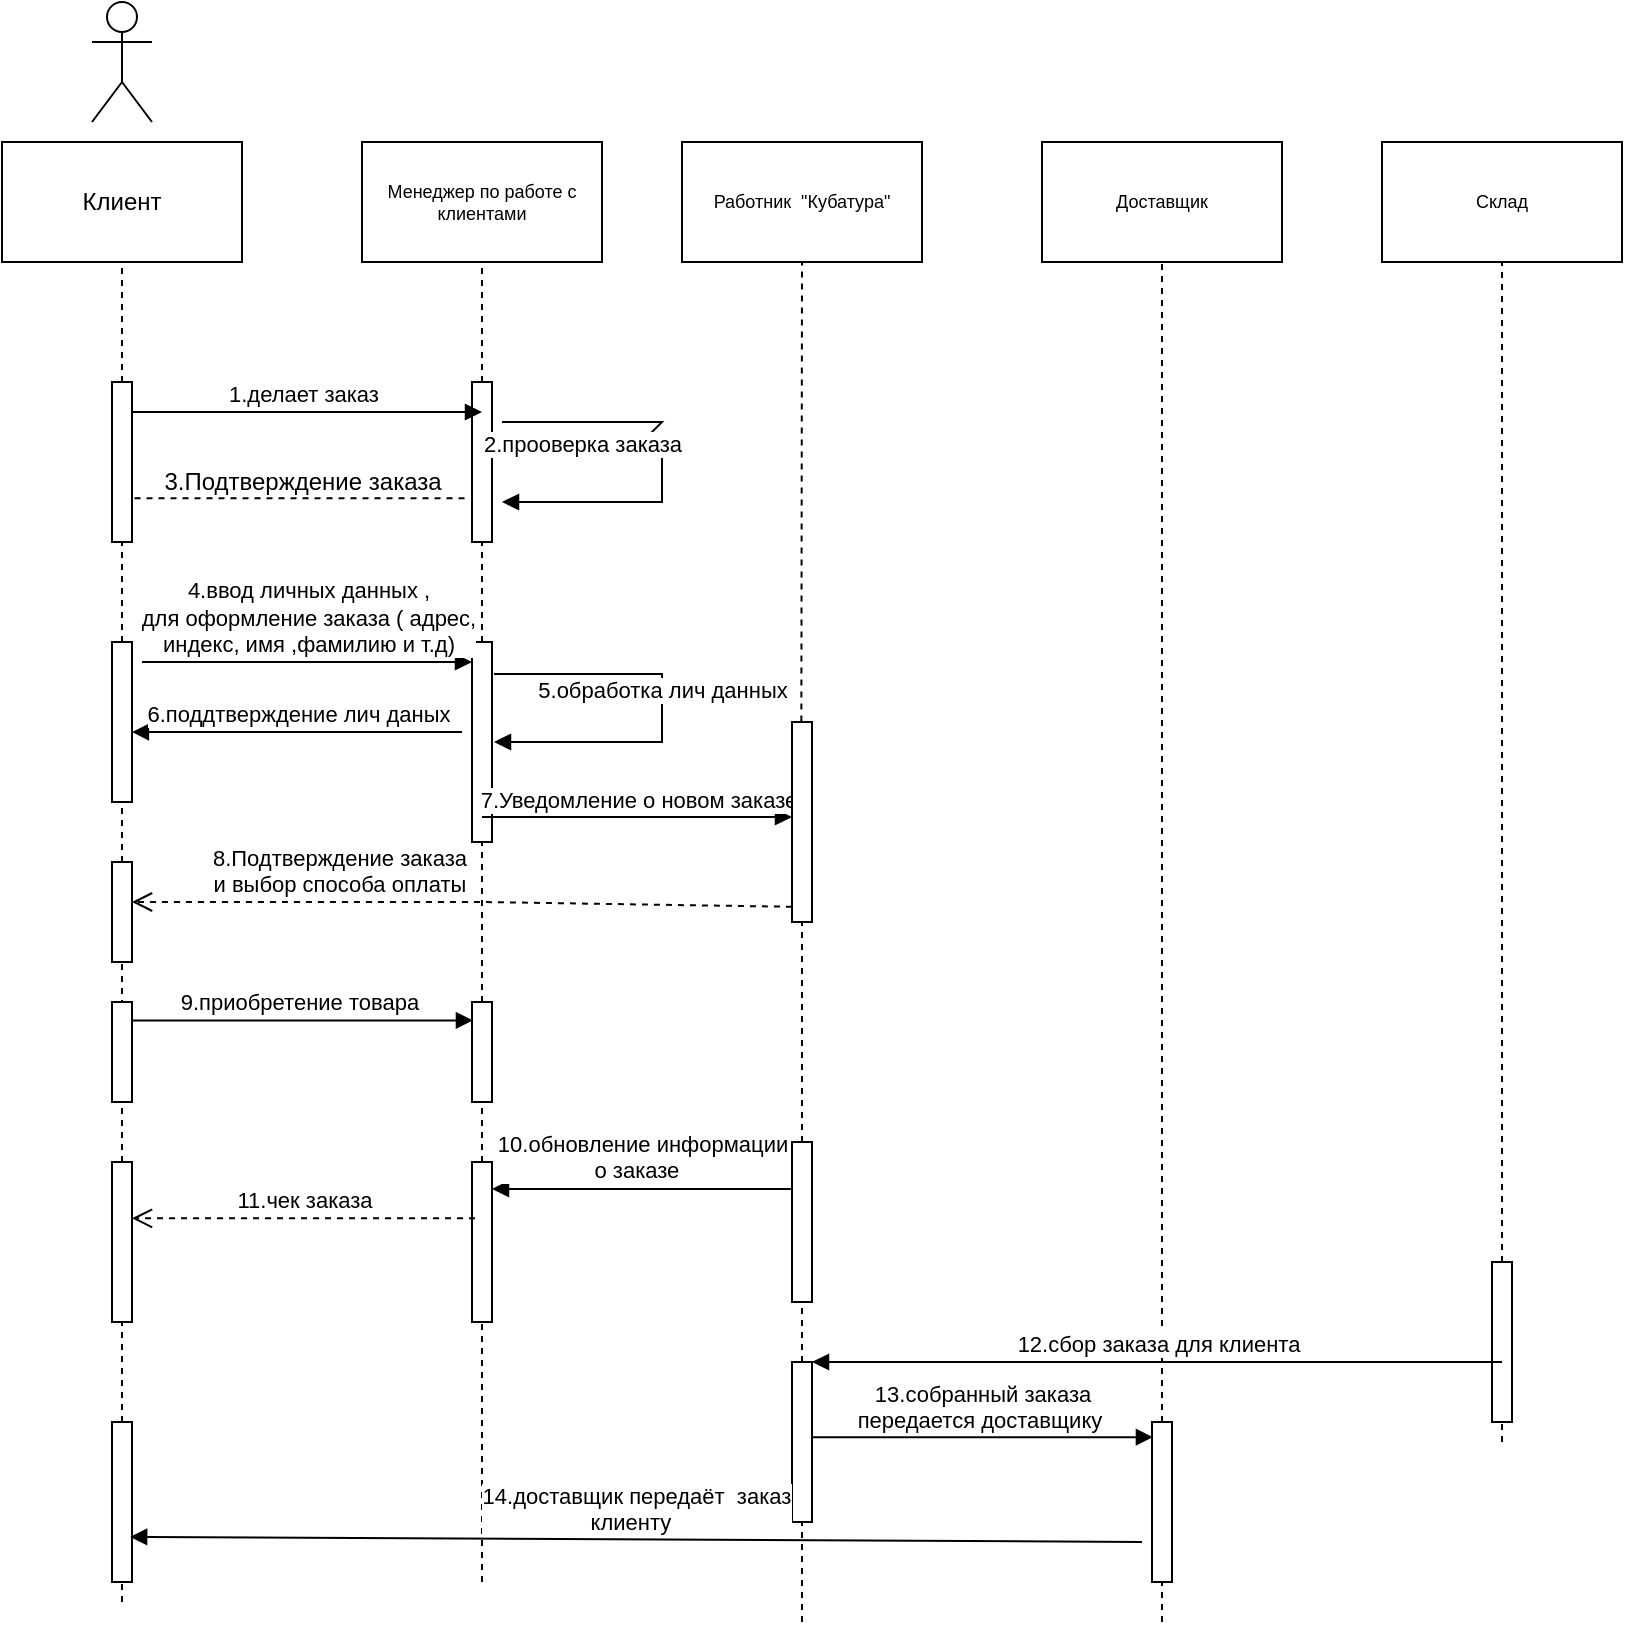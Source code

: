 <mxfile version="20.8.18" type="device"><diagram name="Страница 1" id="lzV932SInNUaVe5BOk5t"><mxGraphModel dx="2567" dy="2758" grid="1" gridSize="10" guides="1" tooltips="1" connect="1" arrows="1" fold="1" page="1" pageScale="1" pageWidth="827" pageHeight="1169" math="0" shadow="0"><root><mxCell id="0"/><mxCell id="1" parent="0"/><mxCell id="0a_qyEpTkEiqUHaZq0KR-1" value="Клиент" style="rounded=0;whiteSpace=wrap;html=1;" vertex="1" parent="1"><mxGeometry x="-1250" y="-2200" width="120" height="60" as="geometry"/></mxCell><mxCell id="0a_qyEpTkEiqUHaZq0KR-2" value="" style="shape=umlActor;verticalLabelPosition=bottom;verticalAlign=top;html=1;outlineConnect=0;" vertex="1" parent="1"><mxGeometry x="-1205" y="-2270" width="30" height="60" as="geometry"/></mxCell><mxCell id="0a_qyEpTkEiqUHaZq0KR-3" value="Менеджер по работе с клиентами" style="rounded=0;whiteSpace=wrap;html=1;fontSize=9;fillColor=none;" vertex="1" parent="1"><mxGeometry x="-1070" y="-2200" width="120" height="60" as="geometry"/></mxCell><mxCell id="0a_qyEpTkEiqUHaZq0KR-4" value="Работник&amp;nbsp; &quot;Кубатура&quot;" style="rounded=0;whiteSpace=wrap;html=1;fontSize=9;fillColor=none;" vertex="1" parent="1"><mxGeometry x="-910" y="-2200" width="120" height="60" as="geometry"/></mxCell><mxCell id="0a_qyEpTkEiqUHaZq0KR-5" value="Склад" style="rounded=0;whiteSpace=wrap;html=1;fontSize=9;fillColor=none;" vertex="1" parent="1"><mxGeometry x="-560" y="-2200" width="120" height="60" as="geometry"/></mxCell><mxCell id="0a_qyEpTkEiqUHaZq0KR-6" value="Доставщик" style="rounded=0;whiteSpace=wrap;html=1;fontSize=9;fillColor=none;" vertex="1" parent="1"><mxGeometry x="-730" y="-2200" width="120" height="60" as="geometry"/></mxCell><mxCell id="0a_qyEpTkEiqUHaZq0KR-7" value="" style="endArrow=none;dashed=1;html=1;rounded=0;entryX=0.5;entryY=1;entryDx=0;entryDy=0;startArrow=none;" edge="1" parent="1" source="0a_qyEpTkEiqUHaZq0KR-12" target="0a_qyEpTkEiqUHaZq0KR-1"><mxGeometry width="50" height="50" relative="1" as="geometry"><mxPoint x="-1190" y="-1460" as="sourcePoint"/><mxPoint x="-590" y="-1910" as="targetPoint"/></mxGeometry></mxCell><mxCell id="0a_qyEpTkEiqUHaZq0KR-8" value="" style="endArrow=none;dashed=1;html=1;rounded=0;entryX=0.5;entryY=1;entryDx=0;entryDy=0;startArrow=none;" edge="1" parent="1" source="0a_qyEpTkEiqUHaZq0KR-14" target="0a_qyEpTkEiqUHaZq0KR-3"><mxGeometry width="50" height="50" relative="1" as="geometry"><mxPoint x="-1010" y="-1458.947" as="sourcePoint"/><mxPoint x="-590" y="-1910" as="targetPoint"/></mxGeometry></mxCell><mxCell id="0a_qyEpTkEiqUHaZq0KR-9" value="" style="endArrow=none;dashed=1;html=1;rounded=0;entryX=0.5;entryY=1;entryDx=0;entryDy=0;" edge="1" parent="1" target="0a_qyEpTkEiqUHaZq0KR-5"><mxGeometry width="50" height="50" relative="1" as="geometry"><mxPoint x="-500" y="-1550" as="sourcePoint"/><mxPoint x="-590" y="-1770" as="targetPoint"/></mxGeometry></mxCell><mxCell id="0a_qyEpTkEiqUHaZq0KR-10" value="" style="endArrow=none;dashed=1;html=1;rounded=0;entryX=0.5;entryY=1;entryDx=0;entryDy=0;startArrow=none;exitX=0.468;exitY=-0.003;exitDx=0;exitDy=0;exitPerimeter=0;" edge="1" parent="1" source="0a_qyEpTkEiqUHaZq0KR-28" target="0a_qyEpTkEiqUHaZq0KR-4"><mxGeometry width="50" height="50" relative="1" as="geometry"><mxPoint x="-820" y="-1460" as="sourcePoint"/><mxPoint x="-590" y="-1770" as="targetPoint"/></mxGeometry></mxCell><mxCell id="0a_qyEpTkEiqUHaZq0KR-11" value="" style="endArrow=none;dashed=1;html=1;rounded=0;entryX=0.5;entryY=1;entryDx=0;entryDy=0;startArrow=none;" edge="1" parent="1" source="0a_qyEpTkEiqUHaZq0KR-46" target="0a_qyEpTkEiqUHaZq0KR-6"><mxGeometry width="50" height="50" relative="1" as="geometry"><mxPoint x="-670" y="-1460" as="sourcePoint"/><mxPoint x="-590" y="-1770" as="targetPoint"/></mxGeometry></mxCell><mxCell id="0a_qyEpTkEiqUHaZq0KR-12" value="" style="html=1;points=[];perimeter=orthogonalPerimeter;" vertex="1" parent="1"><mxGeometry x="-1195" y="-2080" width="10" height="80" as="geometry"/></mxCell><mxCell id="0a_qyEpTkEiqUHaZq0KR-13" value="" style="endArrow=none;dashed=1;html=1;rounded=0;entryX=0.5;entryY=1;entryDx=0;entryDy=0;startArrow=none;" edge="1" parent="1" source="0a_qyEpTkEiqUHaZq0KR-20" target="0a_qyEpTkEiqUHaZq0KR-12"><mxGeometry width="50" height="50" relative="1" as="geometry"><mxPoint x="-1190" y="-1460" as="sourcePoint"/><mxPoint x="-1190" y="-2140" as="targetPoint"/></mxGeometry></mxCell><mxCell id="0a_qyEpTkEiqUHaZq0KR-14" value="" style="html=1;points=[];perimeter=orthogonalPerimeter;" vertex="1" parent="1"><mxGeometry x="-1015" y="-2080" width="10" height="80" as="geometry"/></mxCell><mxCell id="0a_qyEpTkEiqUHaZq0KR-15" value="" style="endArrow=none;dashed=1;html=1;rounded=0;entryX=0.5;entryY=1;entryDx=0;entryDy=0;startArrow=none;" edge="1" parent="1" source="0a_qyEpTkEiqUHaZq0KR-22" target="0a_qyEpTkEiqUHaZq0KR-14"><mxGeometry width="50" height="50" relative="1" as="geometry"><mxPoint x="-1010" y="-1458.947" as="sourcePoint"/><mxPoint x="-1010" y="-2140" as="targetPoint"/></mxGeometry></mxCell><mxCell id="0a_qyEpTkEiqUHaZq0KR-16" value="1.делает заказ&amp;nbsp;" style="html=1;verticalAlign=bottom;endArrow=block;rounded=0;exitX=0.995;exitY=0.188;exitDx=0;exitDy=0;exitPerimeter=0;" edge="1" parent="1" source="0a_qyEpTkEiqUHaZq0KR-12"><mxGeometry width="80" relative="1" as="geometry"><mxPoint x="-660" y="-1880" as="sourcePoint"/><mxPoint x="-1010" y="-2065" as="targetPoint"/></mxGeometry></mxCell><mxCell id="0a_qyEpTkEiqUHaZq0KR-17" value="2.прооверка заказа" style="html=1;verticalAlign=bottom;endArrow=block;rounded=0;" edge="1" parent="1"><mxGeometry x="0.626" y="-20" width="80" relative="1" as="geometry"><mxPoint x="-1000" y="-2060" as="sourcePoint"/><mxPoint x="-1000" y="-2020" as="targetPoint"/><Array as="points"><mxPoint x="-960" y="-2060"/><mxPoint x="-920" y="-2060"/><mxPoint x="-930" y="-2050"/><mxPoint x="-920" y="-2050"/><mxPoint x="-920" y="-2040"/><mxPoint x="-920" y="-2020"/></Array><mxPoint as="offset"/></mxGeometry></mxCell><mxCell id="0a_qyEpTkEiqUHaZq0KR-18" value="" style="endArrow=none;dashed=1;html=1;rounded=0;entryX=1.1;entryY=0.727;entryDx=0;entryDy=0;entryPerimeter=0;exitX=-0.374;exitY=0.727;exitDx=0;exitDy=0;exitPerimeter=0;" edge="1" parent="1" source="0a_qyEpTkEiqUHaZq0KR-14" target="0a_qyEpTkEiqUHaZq0KR-12"><mxGeometry width="50" height="50" relative="1" as="geometry"><mxPoint x="-650" y="-1850" as="sourcePoint"/><mxPoint x="-600" y="-1900" as="targetPoint"/></mxGeometry></mxCell><mxCell id="0a_qyEpTkEiqUHaZq0KR-19" value="3.Подтверждение заказа" style="text;html=1;align=center;verticalAlign=middle;resizable=0;points=[];autosize=1;strokeColor=none;fillColor=none;" vertex="1" parent="1"><mxGeometry x="-1180" y="-2045" width="160" height="30" as="geometry"/></mxCell><mxCell id="0a_qyEpTkEiqUHaZq0KR-20" value="" style="html=1;points=[];perimeter=orthogonalPerimeter;" vertex="1" parent="1"><mxGeometry x="-1195" y="-1950" width="10" height="80" as="geometry"/></mxCell><mxCell id="0a_qyEpTkEiqUHaZq0KR-21" value="" style="endArrow=none;dashed=1;html=1;rounded=0;entryX=0.5;entryY=1;entryDx=0;entryDy=0;startArrow=none;" edge="1" parent="1" source="0a_qyEpTkEiqUHaZq0KR-31" target="0a_qyEpTkEiqUHaZq0KR-20"><mxGeometry width="50" height="50" relative="1" as="geometry"><mxPoint x="-1190" y="-1460" as="sourcePoint"/><mxPoint x="-1190" y="-2000" as="targetPoint"/></mxGeometry></mxCell><mxCell id="0a_qyEpTkEiqUHaZq0KR-22" value="" style="html=1;points=[];perimeter=orthogonalPerimeter;" vertex="1" parent="1"><mxGeometry x="-1015" y="-1950" width="10" height="100" as="geometry"/></mxCell><mxCell id="0a_qyEpTkEiqUHaZq0KR-23" value="" style="endArrow=none;dashed=1;html=1;rounded=0;entryX=0.5;entryY=1;entryDx=0;entryDy=0;startArrow=none;" edge="1" parent="1" source="0a_qyEpTkEiqUHaZq0KR-34" target="0a_qyEpTkEiqUHaZq0KR-22"><mxGeometry width="50" height="50" relative="1" as="geometry"><mxPoint x="-1010" y="-1458.947" as="sourcePoint"/><mxPoint x="-1010" y="-2000" as="targetPoint"/></mxGeometry></mxCell><mxCell id="0a_qyEpTkEiqUHaZq0KR-24" value="4.ввод личных данных ,&lt;br&gt;для оформление заказа ( адрес,&lt;br&gt;индекс, имя ,фамилию и т.д)" style="html=1;verticalAlign=bottom;endArrow=block;rounded=0;exitX=1.5;exitY=0.125;exitDx=0;exitDy=0;exitPerimeter=0;" edge="1" parent="1" source="0a_qyEpTkEiqUHaZq0KR-20" target="0a_qyEpTkEiqUHaZq0KR-22"><mxGeometry width="80" relative="1" as="geometry"><mxPoint x="-660" y="-1870" as="sourcePoint"/><mxPoint x="-580" y="-1870" as="targetPoint"/></mxGeometry></mxCell><mxCell id="0a_qyEpTkEiqUHaZq0KR-25" value="6.поддтверждение лич даных" style="html=1;verticalAlign=bottom;endArrow=block;rounded=0;entryX=0.995;entryY=0.563;entryDx=0;entryDy=0;entryPerimeter=0;" edge="1" parent="1" target="0a_qyEpTkEiqUHaZq0KR-20"><mxGeometry width="80" relative="1" as="geometry"><mxPoint x="-1020" y="-1905" as="sourcePoint"/><mxPoint x="-580" y="-1900" as="targetPoint"/></mxGeometry></mxCell><mxCell id="0a_qyEpTkEiqUHaZq0KR-26" value="5.обработка лич данных" style="html=1;verticalAlign=bottom;endArrow=block;rounded=0;" edge="1" parent="1"><mxGeometry x="0.0" width="80" relative="1" as="geometry"><mxPoint x="-1004" y="-1934" as="sourcePoint"/><mxPoint x="-1004" y="-1900" as="targetPoint"/><Array as="points"><mxPoint x="-920" y="-1934"/><mxPoint x="-920" y="-1900"/></Array><mxPoint as="offset"/></mxGeometry></mxCell><mxCell id="0a_qyEpTkEiqUHaZq0KR-27" value="7.Уведомление о новом заказе" style="html=1;verticalAlign=bottom;endArrow=block;rounded=0;exitX=0.5;exitY=0.875;exitDx=0;exitDy=0;exitPerimeter=0;" edge="1" parent="1" source="0a_qyEpTkEiqUHaZq0KR-22" target="0a_qyEpTkEiqUHaZq0KR-28"><mxGeometry width="80" relative="1" as="geometry"><mxPoint x="-660" y="-1900" as="sourcePoint"/><mxPoint x="-820" y="-1880" as="targetPoint"/></mxGeometry></mxCell><mxCell id="0a_qyEpTkEiqUHaZq0KR-28" value="" style="html=1;points=[];perimeter=orthogonalPerimeter;" vertex="1" parent="1"><mxGeometry x="-855" y="-1910" width="10" height="100" as="geometry"/></mxCell><mxCell id="0a_qyEpTkEiqUHaZq0KR-29" value="" style="endArrow=none;dashed=1;html=1;rounded=0;entryX=0.5;entryY=1;entryDx=0;entryDy=0;startArrow=none;" edge="1" parent="1" source="0a_qyEpTkEiqUHaZq0KR-37" target="0a_qyEpTkEiqUHaZq0KR-28"><mxGeometry width="50" height="50" relative="1" as="geometry"><mxPoint x="-855" y="-1460" as="sourcePoint"/><mxPoint x="-820" y="-2140" as="targetPoint"/></mxGeometry></mxCell><mxCell id="0a_qyEpTkEiqUHaZq0KR-30" value="8.Подтверждение заказа&amp;nbsp;&lt;br&gt;и выбор способа оплаты&amp;nbsp;" style="html=1;verticalAlign=bottom;endArrow=open;dashed=1;endSize=8;rounded=0;exitX=-0.005;exitY=0.924;exitDx=0;exitDy=0;exitPerimeter=0;" edge="1" parent="1" source="0a_qyEpTkEiqUHaZq0KR-28" target="0a_qyEpTkEiqUHaZq0KR-31"><mxGeometry x="0.361" relative="1" as="geometry"><mxPoint x="-580" y="-1910" as="sourcePoint"/><mxPoint x="-1170" y="-1820" as="targetPoint"/><Array as="points"><mxPoint x="-1010" y="-1820"/></Array><mxPoint as="offset"/></mxGeometry></mxCell><mxCell id="0a_qyEpTkEiqUHaZq0KR-31" value="" style="html=1;points=[];perimeter=orthogonalPerimeter;" vertex="1" parent="1"><mxGeometry x="-1195" y="-1840" width="10" height="50" as="geometry"/></mxCell><mxCell id="0a_qyEpTkEiqUHaZq0KR-32" value="" style="endArrow=none;dashed=1;html=1;rounded=0;entryX=0.5;entryY=1;entryDx=0;entryDy=0;startArrow=none;" edge="1" parent="1" source="0a_qyEpTkEiqUHaZq0KR-42" target="0a_qyEpTkEiqUHaZq0KR-31"><mxGeometry width="50" height="50" relative="1" as="geometry"><mxPoint x="-1190" y="-1460" as="sourcePoint"/><mxPoint x="-1190" y="-1870" as="targetPoint"/></mxGeometry></mxCell><mxCell id="0a_qyEpTkEiqUHaZq0KR-33" value="" style="html=1;points=[];perimeter=orthogonalPerimeter;" vertex="1" parent="1"><mxGeometry x="-1195" y="-1770" width="10" height="50" as="geometry"/></mxCell><mxCell id="0a_qyEpTkEiqUHaZq0KR-34" value="" style="html=1;points=[];perimeter=orthogonalPerimeter;" vertex="1" parent="1"><mxGeometry x="-1015" y="-1770" width="10" height="50" as="geometry"/></mxCell><mxCell id="0a_qyEpTkEiqUHaZq0KR-35" value="" style="endArrow=none;dashed=1;html=1;rounded=0;entryX=0.5;entryY=1;entryDx=0;entryDy=0;startArrow=none;" edge="1" parent="1" source="0a_qyEpTkEiqUHaZq0KR-39" target="0a_qyEpTkEiqUHaZq0KR-34"><mxGeometry width="50" height="50" relative="1" as="geometry"><mxPoint x="-1010" y="-1458.947" as="sourcePoint"/><mxPoint x="-1010" y="-1850" as="targetPoint"/></mxGeometry></mxCell><mxCell id="0a_qyEpTkEiqUHaZq0KR-36" value="9.приобретение товара&amp;nbsp;" style="html=1;verticalAlign=bottom;endArrow=block;rounded=0;entryX=0.047;entryY=0.184;entryDx=0;entryDy=0;entryPerimeter=0;" edge="1" parent="1" source="0a_qyEpTkEiqUHaZq0KR-33" target="0a_qyEpTkEiqUHaZq0KR-34"><mxGeometry width="80" relative="1" as="geometry"><mxPoint x="-660" y="-1930" as="sourcePoint"/><mxPoint x="-580" y="-1930" as="targetPoint"/></mxGeometry></mxCell><mxCell id="0a_qyEpTkEiqUHaZq0KR-37" value="" style="html=1;points=[];perimeter=orthogonalPerimeter;" vertex="1" parent="1"><mxGeometry x="-855" y="-1700" width="10" height="80" as="geometry"/></mxCell><mxCell id="0a_qyEpTkEiqUHaZq0KR-38" value="" style="endArrow=none;dashed=1;html=1;rounded=0;entryX=0.5;entryY=1;entryDx=0;entryDy=0;startArrow=none;" edge="1" parent="1" source="0a_qyEpTkEiqUHaZq0KR-48" target="0a_qyEpTkEiqUHaZq0KR-37"><mxGeometry width="50" height="50" relative="1" as="geometry"><mxPoint x="-850" y="-1460" as="sourcePoint"/><mxPoint x="-850" y="-1810" as="targetPoint"/></mxGeometry></mxCell><mxCell id="0a_qyEpTkEiqUHaZq0KR-39" value="" style="html=1;points=[];perimeter=orthogonalPerimeter;" vertex="1" parent="1"><mxGeometry x="-1015" y="-1690" width="10" height="80" as="geometry"/></mxCell><mxCell id="0a_qyEpTkEiqUHaZq0KR-40" value="" style="endArrow=none;dashed=1;html=1;rounded=0;entryX=0.5;entryY=1;entryDx=0;entryDy=0;startArrow=none;" edge="1" parent="1" target="0a_qyEpTkEiqUHaZq0KR-39"><mxGeometry width="50" height="50" relative="1" as="geometry"><mxPoint x="-1010" y="-1480" as="sourcePoint"/><mxPoint x="-1010" y="-1720" as="targetPoint"/></mxGeometry></mxCell><mxCell id="0a_qyEpTkEiqUHaZq0KR-41" value="10.обновление информации &lt;br&gt;о заказе&amp;nbsp;&amp;nbsp;" style="html=1;verticalAlign=bottom;endArrow=block;rounded=0;exitX=-0.058;exitY=0.293;exitDx=0;exitDy=0;exitPerimeter=0;" edge="1" parent="1" source="0a_qyEpTkEiqUHaZq0KR-37" target="0a_qyEpTkEiqUHaZq0KR-39"><mxGeometry width="80" relative="1" as="geometry"><mxPoint x="-660" y="-1800" as="sourcePoint"/><mxPoint x="-580" y="-1800" as="targetPoint"/></mxGeometry></mxCell><mxCell id="0a_qyEpTkEiqUHaZq0KR-42" value="" style="html=1;points=[];perimeter=orthogonalPerimeter;" vertex="1" parent="1"><mxGeometry x="-1195" y="-1690" width="10" height="80" as="geometry"/></mxCell><mxCell id="0a_qyEpTkEiqUHaZq0KR-43" value="" style="endArrow=none;dashed=1;html=1;rounded=0;entryX=0.5;entryY=1;entryDx=0;entryDy=0;startArrow=none;" edge="1" parent="1" source="0a_qyEpTkEiqUHaZq0KR-52" target="0a_qyEpTkEiqUHaZq0KR-42"><mxGeometry width="50" height="50" relative="1" as="geometry"><mxPoint x="-1190" y="-1460" as="sourcePoint"/><mxPoint x="-1190" y="-1790" as="targetPoint"/></mxGeometry></mxCell><mxCell id="0a_qyEpTkEiqUHaZq0KR-44" value="11.чек заказа" style="html=1;verticalAlign=bottom;endArrow=open;dashed=1;endSize=8;rounded=0;exitX=0.153;exitY=0.352;exitDx=0;exitDy=0;exitPerimeter=0;" edge="1" parent="1" source="0a_qyEpTkEiqUHaZq0KR-39" target="0a_qyEpTkEiqUHaZq0KR-42"><mxGeometry relative="1" as="geometry"><mxPoint x="-580" y="-1810" as="sourcePoint"/><mxPoint x="-660" y="-1810" as="targetPoint"/></mxGeometry></mxCell><mxCell id="0a_qyEpTkEiqUHaZq0KR-45" value="" style="html=1;points=[];perimeter=orthogonalPerimeter;" vertex="1" parent="1"><mxGeometry x="-505" y="-1640" width="10" height="80" as="geometry"/></mxCell><mxCell id="0a_qyEpTkEiqUHaZq0KR-46" value="" style="html=1;points=[];perimeter=orthogonalPerimeter;" vertex="1" parent="1"><mxGeometry x="-675" y="-1560" width="10" height="80" as="geometry"/></mxCell><mxCell id="0a_qyEpTkEiqUHaZq0KR-47" value="" style="endArrow=none;dashed=1;html=1;rounded=0;entryX=0.5;entryY=1;entryDx=0;entryDy=0;" edge="1" parent="1" target="0a_qyEpTkEiqUHaZq0KR-46"><mxGeometry width="50" height="50" relative="1" as="geometry"><mxPoint x="-670" y="-1460" as="sourcePoint"/><mxPoint x="-670" y="-2140" as="targetPoint"/></mxGeometry></mxCell><mxCell id="0a_qyEpTkEiqUHaZq0KR-48" value="" style="html=1;points=[];perimeter=orthogonalPerimeter;" vertex="1" parent="1"><mxGeometry x="-855" y="-1590" width="10" height="80" as="geometry"/></mxCell><mxCell id="0a_qyEpTkEiqUHaZq0KR-49" value="" style="endArrow=none;dashed=1;html=1;rounded=0;entryX=0.5;entryY=1;entryDx=0;entryDy=0;" edge="1" parent="1" target="0a_qyEpTkEiqUHaZq0KR-48"><mxGeometry width="50" height="50" relative="1" as="geometry"><mxPoint x="-850" y="-1460" as="sourcePoint"/><mxPoint x="-850" y="-1620" as="targetPoint"/></mxGeometry></mxCell><mxCell id="0a_qyEpTkEiqUHaZq0KR-50" value="12.сбор заказа для клиента" style="html=1;verticalAlign=bottom;endArrow=block;rounded=0;" edge="1" parent="1" target="0a_qyEpTkEiqUHaZq0KR-48"><mxGeometry width="80" relative="1" as="geometry"><mxPoint x="-500" y="-1590" as="sourcePoint"/><mxPoint x="-580" y="-1810" as="targetPoint"/></mxGeometry></mxCell><mxCell id="0a_qyEpTkEiqUHaZq0KR-51" value="13.собранный заказа &lt;br&gt;передается доставщику&amp;nbsp;" style="html=1;verticalAlign=bottom;endArrow=block;rounded=0;entryX=0.047;entryY=0.095;entryDx=0;entryDy=0;entryPerimeter=0;" edge="1" parent="1" source="0a_qyEpTkEiqUHaZq0KR-48" target="0a_qyEpTkEiqUHaZq0KR-46"><mxGeometry width="80" relative="1" as="geometry"><mxPoint x="-660" y="-1810" as="sourcePoint"/><mxPoint x="-580" y="-1810" as="targetPoint"/></mxGeometry></mxCell><mxCell id="0a_qyEpTkEiqUHaZq0KR-52" value="" style="html=1;points=[];perimeter=orthogonalPerimeter;" vertex="1" parent="1"><mxGeometry x="-1195" y="-1560" width="10" height="80" as="geometry"/></mxCell><mxCell id="0a_qyEpTkEiqUHaZq0KR-53" value="" style="endArrow=none;dashed=1;html=1;rounded=0;entryX=0.5;entryY=1;entryDx=0;entryDy=0;" edge="1" parent="1" target="0a_qyEpTkEiqUHaZq0KR-52"><mxGeometry width="50" height="50" relative="1" as="geometry"><mxPoint x="-1190" y="-1470" as="sourcePoint"/><mxPoint x="-1190" y="-1610" as="targetPoint"/></mxGeometry></mxCell><mxCell id="0a_qyEpTkEiqUHaZq0KR-54" value="14.доставщик передаёт&amp;nbsp; заказ &lt;br&gt;клиенту&amp;nbsp;&amp;nbsp;" style="html=1;verticalAlign=bottom;endArrow=block;rounded=0;entryX=0.907;entryY=0.718;entryDx=0;entryDy=0;entryPerimeter=0;" edge="1" parent="1" target="0a_qyEpTkEiqUHaZq0KR-52"><mxGeometry width="80" relative="1" as="geometry"><mxPoint x="-680" y="-1500" as="sourcePoint"/><mxPoint x="-580" y="-1690" as="targetPoint"/></mxGeometry></mxCell></root></mxGraphModel></diagram></mxfile>